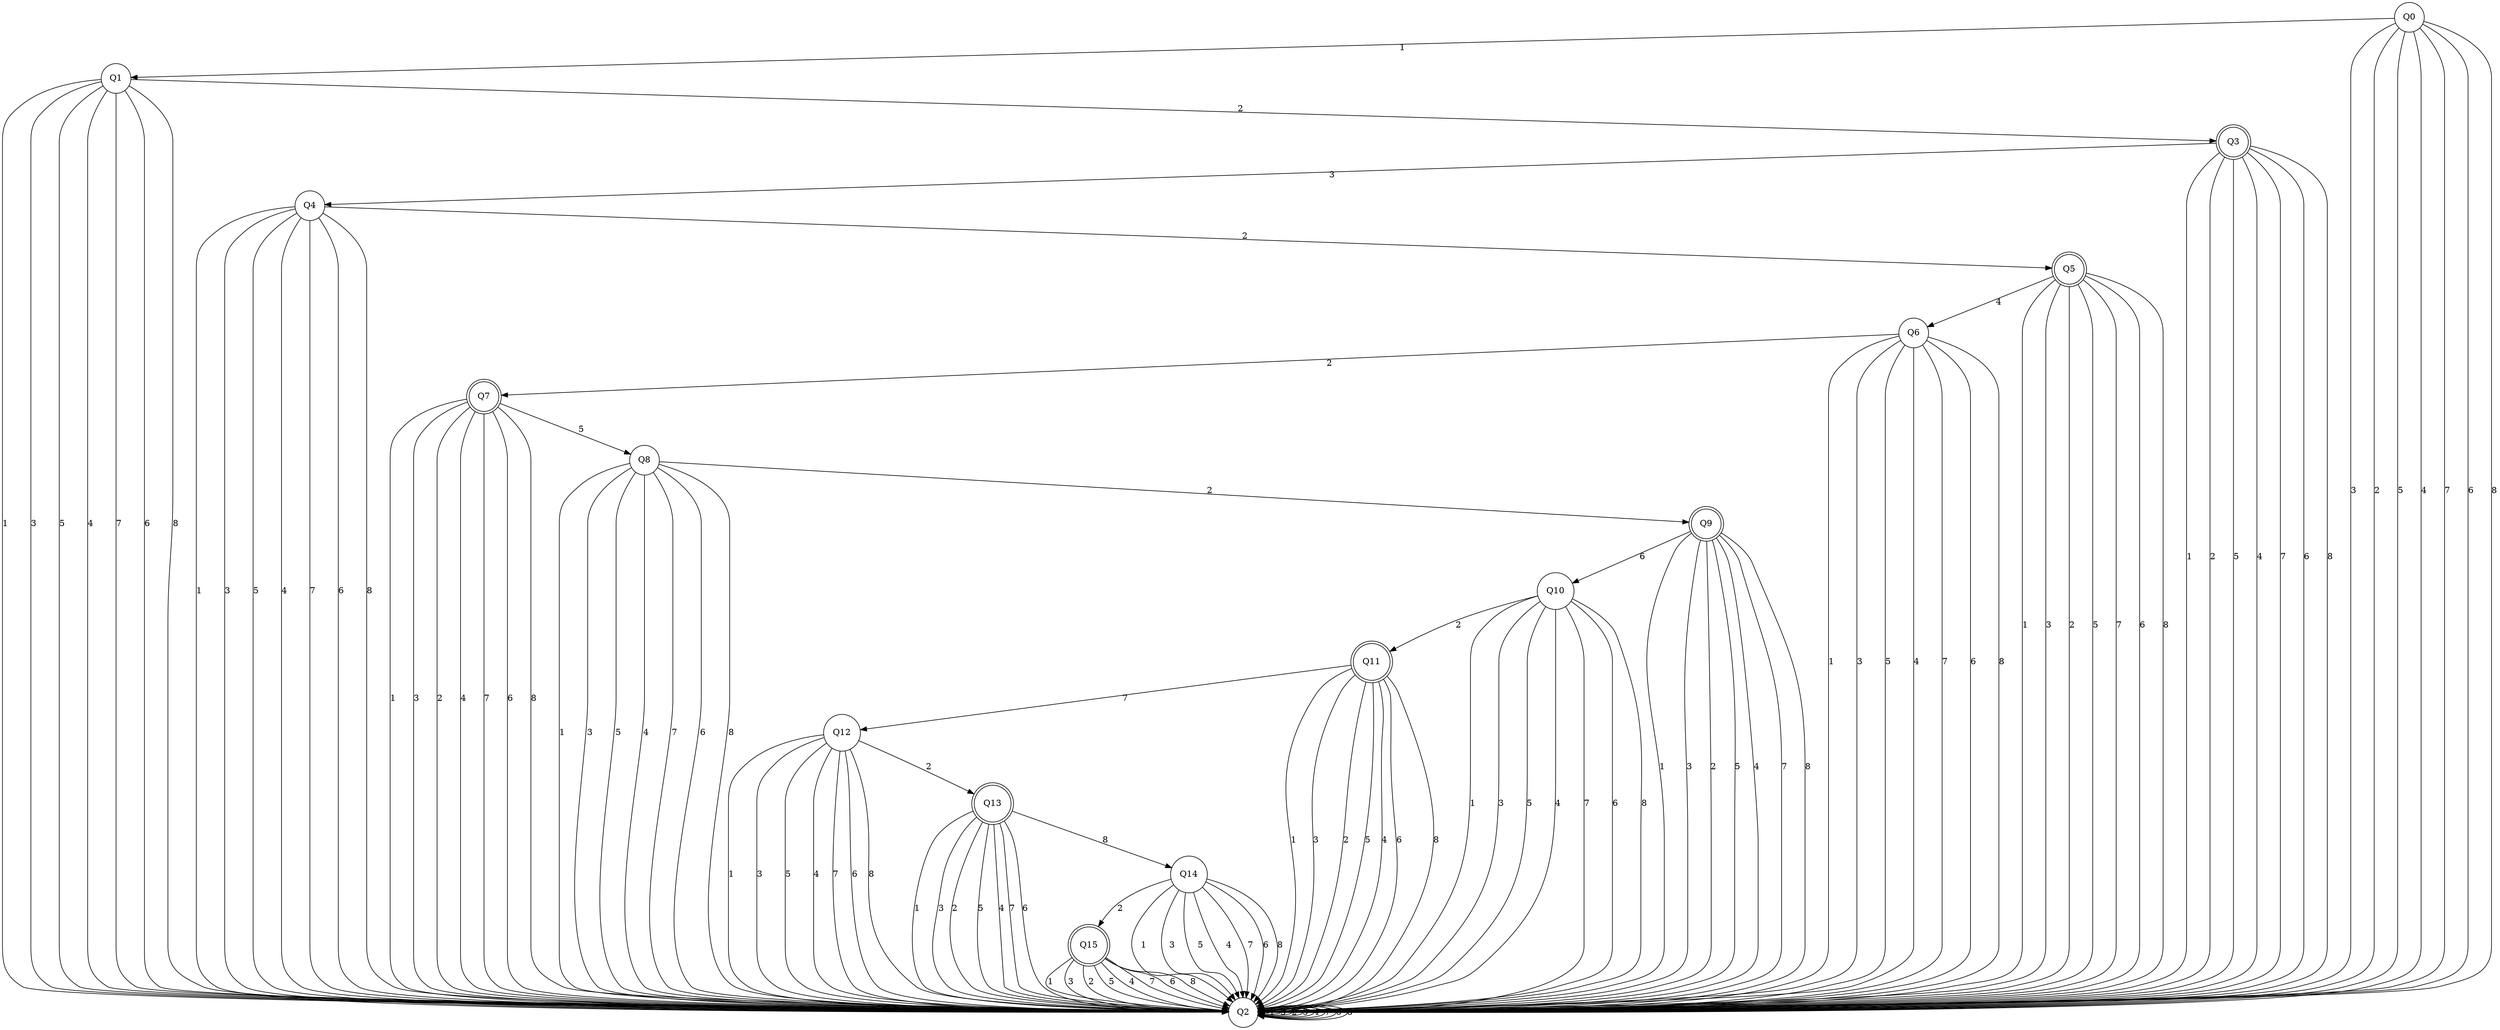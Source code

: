 digraph re_dfa {
Q7 [shape=doublecircle];
Q4 [shape=circle];
Q1 [shape=circle];
Q12 [shape=circle];
Q11 [shape=doublecircle];
Q6 [shape=circle];
Q15 [shape=doublecircle];
Q0 [shape=circle];
Q10 [shape=circle];
Q2 [shape=circle];
Q8 [shape=circle];
Q3 [shape=doublecircle];
Q9 [shape=doublecircle];
Q14 [shape=circle];
Q5 [shape=doublecircle];
Q13 [shape=doublecircle];
Q7 -> Q2  [label=1];
Q7 -> Q2  [label=3];
Q7 -> Q2  [label=2];
Q7 -> Q8  [label=5];
Q7 -> Q2  [label=4];
Q7 -> Q2  [label=7];
Q7 -> Q2  [label=6];
Q7 -> Q2  [label=8];
Q4 -> Q2  [label=1];
Q4 -> Q2  [label=3];
Q4 -> Q5  [label=2];
Q4 -> Q2  [label=5];
Q4 -> Q2  [label=4];
Q4 -> Q2  [label=7];
Q4 -> Q2  [label=6];
Q4 -> Q2  [label=8];
Q1 -> Q2  [label=1];
Q1 -> Q2  [label=3];
Q1 -> Q3  [label=2];
Q1 -> Q2  [label=5];
Q1 -> Q2  [label=4];
Q1 -> Q2  [label=7];
Q1 -> Q2  [label=6];
Q1 -> Q2  [label=8];
Q12 -> Q2  [label=1];
Q12 -> Q2  [label=3];
Q12 -> Q13  [label=2];
Q12 -> Q2  [label=5];
Q12 -> Q2  [label=4];
Q12 -> Q2  [label=7];
Q12 -> Q2  [label=6];
Q12 -> Q2  [label=8];
Q11 -> Q2  [label=1];
Q11 -> Q2  [label=3];
Q11 -> Q2  [label=2];
Q11 -> Q2  [label=5];
Q11 -> Q2  [label=4];
Q11 -> Q12  [label=7];
Q11 -> Q2  [label=6];
Q11 -> Q2  [label=8];
Q6 -> Q2  [label=1];
Q6 -> Q2  [label=3];
Q6 -> Q7  [label=2];
Q6 -> Q2  [label=5];
Q6 -> Q2  [label=4];
Q6 -> Q2  [label=7];
Q6 -> Q2  [label=6];
Q6 -> Q2  [label=8];
Q15 -> Q2  [label=1];
Q15 -> Q2  [label=3];
Q15 -> Q2  [label=2];
Q15 -> Q2  [label=5];
Q15 -> Q2  [label=4];
Q15 -> Q2  [label=7];
Q15 -> Q2  [label=6];
Q15 -> Q2  [label=8];
Q0 -> Q1  [label=1];
Q0 -> Q2  [label=3];
Q0 -> Q2  [label=2];
Q0 -> Q2  [label=5];
Q0 -> Q2  [label=4];
Q0 -> Q2  [label=7];
Q0 -> Q2  [label=6];
Q0 -> Q2  [label=8];
Q10 -> Q2  [label=1];
Q10 -> Q2  [label=3];
Q10 -> Q11  [label=2];
Q10 -> Q2  [label=5];
Q10 -> Q2  [label=4];
Q10 -> Q2  [label=7];
Q10 -> Q2  [label=6];
Q10 -> Q2  [label=8];
Q2 -> Q2  [label=1];
Q2 -> Q2  [label=3];
Q2 -> Q2  [label=2];
Q2 -> Q2  [label=5];
Q2 -> Q2  [label=4];
Q2 -> Q2  [label=7];
Q2 -> Q2  [label=6];
Q2 -> Q2  [label=8];
Q8 -> Q2  [label=1];
Q8 -> Q2  [label=3];
Q8 -> Q9  [label=2];
Q8 -> Q2  [label=5];
Q8 -> Q2  [label=4];
Q8 -> Q2  [label=7];
Q8 -> Q2  [label=6];
Q8 -> Q2  [label=8];
Q3 -> Q2  [label=1];
Q3 -> Q4  [label=3];
Q3 -> Q2  [label=2];
Q3 -> Q2  [label=5];
Q3 -> Q2  [label=4];
Q3 -> Q2  [label=7];
Q3 -> Q2  [label=6];
Q3 -> Q2  [label=8];
Q9 -> Q2  [label=1];
Q9 -> Q2  [label=3];
Q9 -> Q2  [label=2];
Q9 -> Q2  [label=5];
Q9 -> Q2  [label=4];
Q9 -> Q2  [label=7];
Q9 -> Q10  [label=6];
Q9 -> Q2  [label=8];
Q14 -> Q2  [label=1];
Q14 -> Q2  [label=3];
Q14 -> Q15  [label=2];
Q14 -> Q2  [label=5];
Q14 -> Q2  [label=4];
Q14 -> Q2  [label=7];
Q14 -> Q2  [label=6];
Q14 -> Q2  [label=8];
Q5 -> Q2  [label=1];
Q5 -> Q2  [label=3];
Q5 -> Q2  [label=2];
Q5 -> Q2  [label=5];
Q5 -> Q6  [label=4];
Q5 -> Q2  [label=7];
Q5 -> Q2  [label=6];
Q5 -> Q2  [label=8];
Q13 -> Q2  [label=1];
Q13 -> Q2  [label=3];
Q13 -> Q2  [label=2];
Q13 -> Q2  [label=5];
Q13 -> Q2  [label=4];
Q13 -> Q2  [label=7];
Q13 -> Q2  [label=6];
Q13 -> Q14  [label=8];
}
